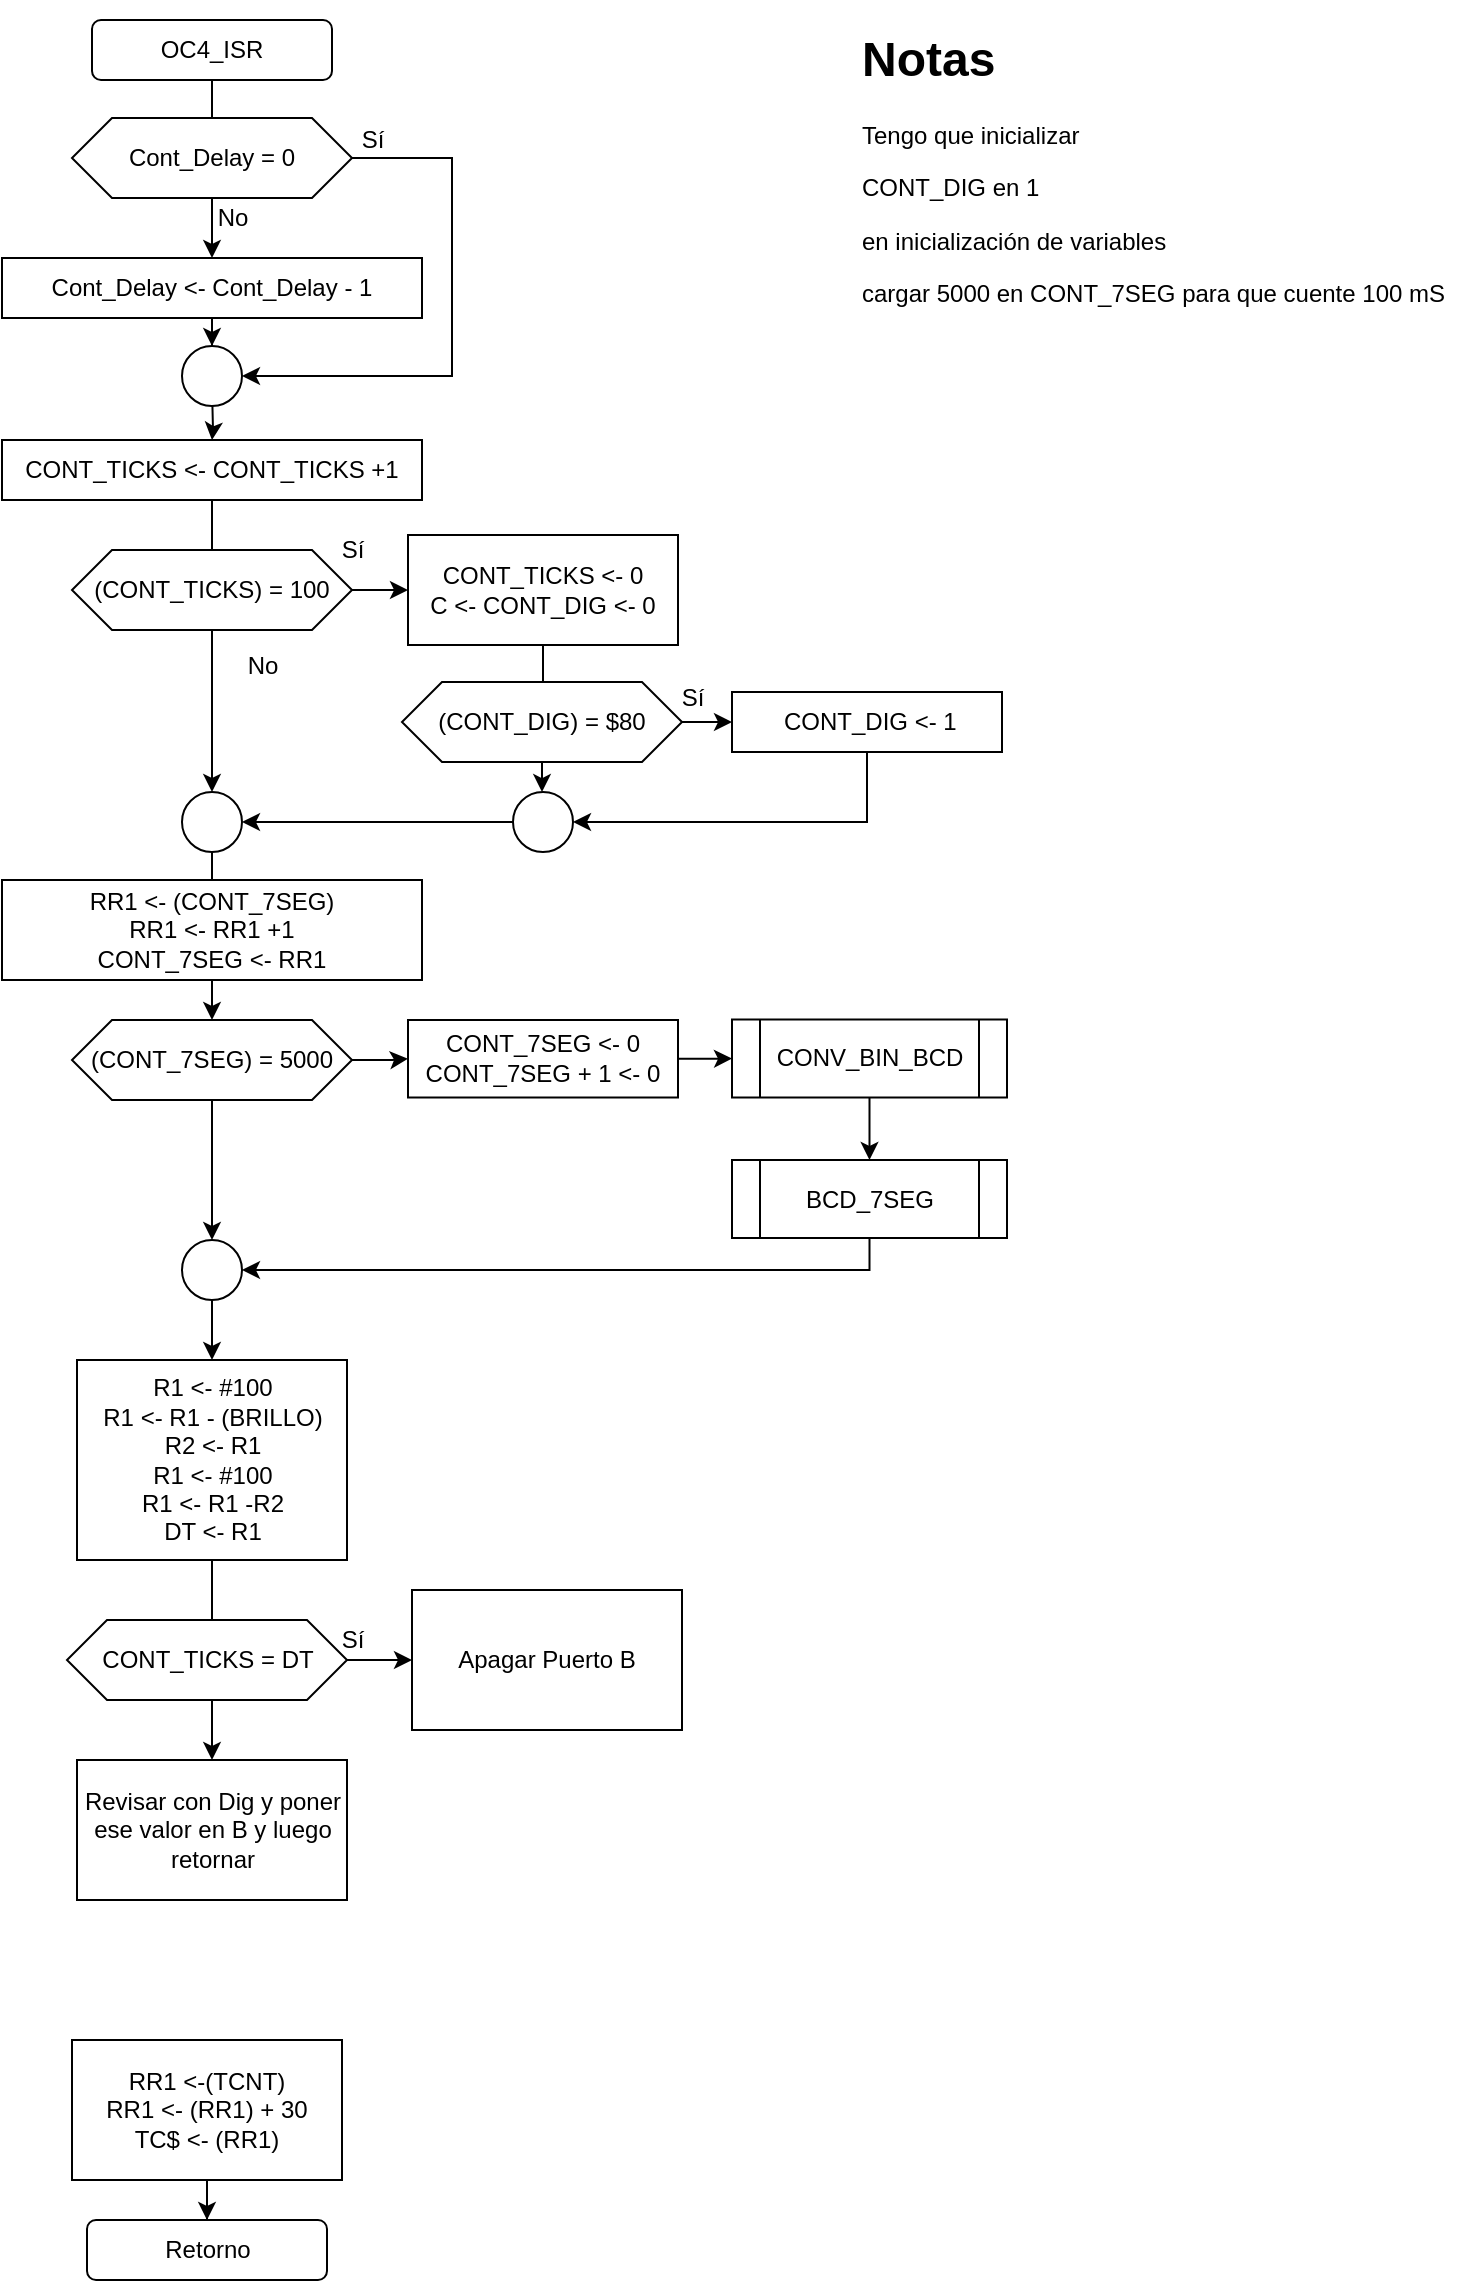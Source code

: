 <mxfile version="14.3.0" type="github">
  <diagram id="nvlADpDcZgPZWJ2YtUpK" name="Page-1">
    <mxGraphModel dx="1182" dy="772" grid="1" gridSize="10" guides="1" tooltips="1" connect="1" arrows="1" fold="1" page="1" pageScale="1" pageWidth="850" pageHeight="1100" math="0" shadow="0">
      <root>
        <mxCell id="0" />
        <mxCell id="1" parent="0" />
        <mxCell id="Sv8G7FpVtAjmq9Fmex0C-13" value="" style="edgeStyle=orthogonalEdgeStyle;rounded=0;orthogonalLoop=1;jettySize=auto;html=1;" parent="1" source="Sv8G7FpVtAjmq9Fmex0C-1" target="Sv8G7FpVtAjmq9Fmex0C-8" edge="1">
          <mxGeometry relative="1" as="geometry" />
        </mxCell>
        <mxCell id="Sv8G7FpVtAjmq9Fmex0C-1" value="OC4_ISR" style="rounded=1;whiteSpace=wrap;html=1;" parent="1" vertex="1">
          <mxGeometry x="200" y="80" width="120" height="30" as="geometry" />
        </mxCell>
        <mxCell id="Sv8G7FpVtAjmq9Fmex0C-35" value="" style="edgeStyle=orthogonalEdgeStyle;rounded=0;orthogonalLoop=1;jettySize=auto;html=1;" parent="1" source="Sv8G7FpVtAjmq9Fmex0C-2" target="Sv8G7FpVtAjmq9Fmex0C-23" edge="1">
          <mxGeometry relative="1" as="geometry" />
        </mxCell>
        <mxCell id="Sv8G7FpVtAjmq9Fmex0C-2" value="CONT_TICKS &amp;lt;- CONT_TICKS +1" style="whiteSpace=wrap;html=1;" parent="1" vertex="1">
          <mxGeometry x="155" y="290" width="210" height="30" as="geometry" />
        </mxCell>
        <mxCell id="Sv8G7FpVtAjmq9Fmex0C-3" value="Retorno" style="rounded=1;whiteSpace=wrap;html=1;" parent="1" vertex="1">
          <mxGeometry x="197.5" y="1180" width="120" height="30" as="geometry" />
        </mxCell>
        <mxCell id="Sv8G7FpVtAjmq9Fmex0C-15" value="" style="edgeStyle=orthogonalEdgeStyle;rounded=0;orthogonalLoop=1;jettySize=auto;html=1;" parent="1" source="Sv8G7FpVtAjmq9Fmex0C-4" target="Sv8G7FpVtAjmq9Fmex0C-3" edge="1">
          <mxGeometry relative="1" as="geometry" />
        </mxCell>
        <mxCell id="Sv8G7FpVtAjmq9Fmex0C-4" value="&lt;div&gt;RR1 &amp;lt;-(TCNT)&lt;/div&gt;&lt;div&gt;RR1 &amp;lt;- (RR1) + 30&lt;br&gt;&lt;/div&gt;&lt;div&gt;TC$ &amp;lt;- (RR1)&lt;/div&gt;" style="whiteSpace=wrap;html=1;" parent="1" vertex="1">
          <mxGeometry x="190" y="1090" width="135" height="70" as="geometry" />
        </mxCell>
        <mxCell id="Sv8G7FpVtAjmq9Fmex0C-7" value="" style="edgeStyle=orthogonalEdgeStyle;rounded=0;orthogonalLoop=1;jettySize=auto;html=1;" parent="1" source="Sv8G7FpVtAjmq9Fmex0C-5" target="Sv8G7FpVtAjmq9Fmex0C-6" edge="1">
          <mxGeometry relative="1" as="geometry" />
        </mxCell>
        <mxCell id="Sv8G7FpVtAjmq9Fmex0C-11" style="edgeStyle=orthogonalEdgeStyle;rounded=0;orthogonalLoop=1;jettySize=auto;html=1;entryX=1;entryY=0.5;entryDx=0;entryDy=0;" parent="1" source="Sv8G7FpVtAjmq9Fmex0C-5" target="Sv8G7FpVtAjmq9Fmex0C-9" edge="1">
          <mxGeometry relative="1" as="geometry">
            <Array as="points">
              <mxPoint x="380" y="149" />
              <mxPoint x="380" y="258" />
            </Array>
          </mxGeometry>
        </mxCell>
        <mxCell id="Sv8G7FpVtAjmq9Fmex0C-5" value="Cont_Delay = 0" style="shape=hexagon;perimeter=hexagonPerimeter2;whiteSpace=wrap;html=1;fixedSize=1;" parent="1" vertex="1">
          <mxGeometry x="190" y="129" width="140" height="40" as="geometry" />
        </mxCell>
        <mxCell id="Sv8G7FpVtAjmq9Fmex0C-14" value="" style="edgeStyle=orthogonalEdgeStyle;rounded=0;orthogonalLoop=1;jettySize=auto;html=1;" parent="1" source="Sv8G7FpVtAjmq9Fmex0C-6" target="Sv8G7FpVtAjmq9Fmex0C-9" edge="1">
          <mxGeometry relative="1" as="geometry" />
        </mxCell>
        <mxCell id="Sv8G7FpVtAjmq9Fmex0C-6" value="Cont_Delay &amp;lt;- Cont_Delay - 1" style="whiteSpace=wrap;html=1;" parent="1" vertex="1">
          <mxGeometry x="155" y="199" width="210" height="30" as="geometry" />
        </mxCell>
        <mxCell id="Sv8G7FpVtAjmq9Fmex0C-8" value="No" style="text;html=1;align=center;verticalAlign=middle;resizable=0;points=[];autosize=1;" parent="1" vertex="1">
          <mxGeometry x="255" y="169" width="30" height="20" as="geometry" />
        </mxCell>
        <mxCell id="Sv8G7FpVtAjmq9Fmex0C-19" value="" style="edgeStyle=orthogonalEdgeStyle;rounded=0;orthogonalLoop=1;jettySize=auto;html=1;" parent="1" target="Sv8G7FpVtAjmq9Fmex0C-2" edge="1">
          <mxGeometry relative="1" as="geometry">
            <mxPoint x="260" y="264" as="sourcePoint" />
          </mxGeometry>
        </mxCell>
        <mxCell id="Sv8G7FpVtAjmq9Fmex0C-9" value="" style="ellipse;whiteSpace=wrap;html=1;aspect=fixed;" parent="1" vertex="1">
          <mxGeometry x="245" y="243" width="30" height="30" as="geometry" />
        </mxCell>
        <mxCell id="Sv8G7FpVtAjmq9Fmex0C-12" value="Sí" style="text;html=1;align=center;verticalAlign=middle;resizable=0;points=[];autosize=1;" parent="1" vertex="1">
          <mxGeometry x="325" y="130" width="30" height="20" as="geometry" />
        </mxCell>
        <mxCell id="Sv8G7FpVtAjmq9Fmex0C-30" value="" style="edgeStyle=orthogonalEdgeStyle;rounded=0;orthogonalLoop=1;jettySize=auto;html=1;" parent="1" source="Sv8G7FpVtAjmq9Fmex0C-22" target="Sv8G7FpVtAjmq9Fmex0C-24" edge="1">
          <mxGeometry relative="1" as="geometry" />
        </mxCell>
        <mxCell id="Sv8G7FpVtAjmq9Fmex0C-22" value="(CONT_TICKS) = 100" style="shape=hexagon;perimeter=hexagonPerimeter2;whiteSpace=wrap;html=1;fixedSize=1;" parent="1" vertex="1">
          <mxGeometry x="190" y="345" width="140" height="40" as="geometry" />
        </mxCell>
        <mxCell id="XxXn5KxVC9YCPhlmLI4y-7" value="" style="edgeStyle=orthogonalEdgeStyle;rounded=0;orthogonalLoop=1;jettySize=auto;html=1;" edge="1" parent="1" source="Sv8G7FpVtAjmq9Fmex0C-23" target="XxXn5KxVC9YCPhlmLI4y-6">
          <mxGeometry relative="1" as="geometry" />
        </mxCell>
        <mxCell id="Sv8G7FpVtAjmq9Fmex0C-23" value="" style="ellipse;whiteSpace=wrap;html=1;aspect=fixed;" parent="1" vertex="1">
          <mxGeometry x="245" y="466" width="30" height="30" as="geometry" />
        </mxCell>
        <mxCell id="Sv8G7FpVtAjmq9Fmex0C-31" value="" style="edgeStyle=orthogonalEdgeStyle;rounded=0;orthogonalLoop=1;jettySize=auto;html=1;" parent="1" source="Sv8G7FpVtAjmq9Fmex0C-24" target="Sv8G7FpVtAjmq9Fmex0C-25" edge="1">
          <mxGeometry relative="1" as="geometry" />
        </mxCell>
        <mxCell id="Sv8G7FpVtAjmq9Fmex0C-24" value="&lt;div&gt;CONT_TICKS &amp;lt;- 0&lt;/div&gt;&lt;div&gt;C &amp;lt;- CONT_DIG &amp;lt;- 0&lt;br&gt;&lt;/div&gt;" style="whiteSpace=wrap;html=1;" parent="1" vertex="1">
          <mxGeometry x="358" y="337.5" width="135" height="55" as="geometry" />
        </mxCell>
        <mxCell id="Sv8G7FpVtAjmq9Fmex0C-28" value="" style="edgeStyle=orthogonalEdgeStyle;rounded=0;orthogonalLoop=1;jettySize=auto;html=1;" parent="1" source="Sv8G7FpVtAjmq9Fmex0C-25" target="Sv8G7FpVtAjmq9Fmex0C-26" edge="1">
          <mxGeometry relative="1" as="geometry" />
        </mxCell>
        <mxCell id="Sv8G7FpVtAjmq9Fmex0C-38" value="" style="edgeStyle=orthogonalEdgeStyle;rounded=0;orthogonalLoop=1;jettySize=auto;html=1;" parent="1" source="Sv8G7FpVtAjmq9Fmex0C-25" target="Sv8G7FpVtAjmq9Fmex0C-36" edge="1">
          <mxGeometry relative="1" as="geometry">
            <Array as="points">
              <mxPoint x="426" y="466" />
            </Array>
          </mxGeometry>
        </mxCell>
        <mxCell id="Sv8G7FpVtAjmq9Fmex0C-25" value="(CONT_DIG) = $80" style="shape=hexagon;perimeter=hexagonPerimeter2;whiteSpace=wrap;html=1;fixedSize=1;" parent="1" vertex="1">
          <mxGeometry x="355" y="411" width="140" height="40" as="geometry" />
        </mxCell>
        <mxCell id="Sv8G7FpVtAjmq9Fmex0C-39" style="edgeStyle=orthogonalEdgeStyle;rounded=0;orthogonalLoop=1;jettySize=auto;html=1;entryX=1;entryY=0.5;entryDx=0;entryDy=0;" parent="1" source="Sv8G7FpVtAjmq9Fmex0C-26" target="Sv8G7FpVtAjmq9Fmex0C-36" edge="1">
          <mxGeometry relative="1" as="geometry">
            <Array as="points">
              <mxPoint x="588" y="481" />
            </Array>
          </mxGeometry>
        </mxCell>
        <mxCell id="Sv8G7FpVtAjmq9Fmex0C-26" value="&lt;div&gt;&amp;nbsp;CONT_DIG &amp;lt;- 1&lt;br&gt;&lt;/div&gt;" style="whiteSpace=wrap;html=1;" parent="1" vertex="1">
          <mxGeometry x="520" y="416" width="135" height="30" as="geometry" />
        </mxCell>
        <mxCell id="Sv8G7FpVtAjmq9Fmex0C-27" value="&lt;h1&gt;Notas&lt;/h1&gt;&lt;p&gt;Tengo que inicializar&lt;/p&gt;&lt;p&gt;CONT_DIG en 1 &lt;br&gt;&lt;/p&gt;&lt;p&gt;en inicialización de variables&lt;/p&gt;&lt;p&gt;cargar 5000 en CONT_7SEG para que cuente 100 mS&lt;/p&gt;&lt;p&gt;DT =&amp;nbsp; BRILLO???&lt;br&gt;&lt;/p&gt;" style="text;html=1;strokeColor=none;fillColor=none;spacing=5;spacingTop=-20;whiteSpace=wrap;overflow=hidden;rounded=0;" parent="1" vertex="1">
          <mxGeometry x="580" y="80" width="310" height="150" as="geometry" />
        </mxCell>
        <mxCell id="Sv8G7FpVtAjmq9Fmex0C-33" value="Sí" style="text;html=1;align=center;verticalAlign=middle;resizable=0;points=[];autosize=1;" parent="1" vertex="1">
          <mxGeometry x="485" y="409" width="30" height="20" as="geometry" />
        </mxCell>
        <mxCell id="Sv8G7FpVtAjmq9Fmex0C-34" value="Sí" style="text;html=1;align=center;verticalAlign=middle;resizable=0;points=[];autosize=1;" parent="1" vertex="1">
          <mxGeometry x="315" y="335" width="30" height="20" as="geometry" />
        </mxCell>
        <mxCell id="XxXn5KxVC9YCPhlmLI4y-1" style="edgeStyle=orthogonalEdgeStyle;rounded=0;orthogonalLoop=1;jettySize=auto;html=1;entryX=1;entryY=0.5;entryDx=0;entryDy=0;" edge="1" parent="1" source="Sv8G7FpVtAjmq9Fmex0C-36" target="Sv8G7FpVtAjmq9Fmex0C-23">
          <mxGeometry relative="1" as="geometry" />
        </mxCell>
        <mxCell id="Sv8G7FpVtAjmq9Fmex0C-36" value="" style="ellipse;whiteSpace=wrap;html=1;aspect=fixed;" parent="1" vertex="1">
          <mxGeometry x="410.5" y="466" width="30" height="30" as="geometry" />
        </mxCell>
        <mxCell id="XxXn5KxVC9YCPhlmLI4y-2" value="No" style="text;html=1;align=center;verticalAlign=middle;resizable=0;points=[];autosize=1;" vertex="1" parent="1">
          <mxGeometry x="270" y="392.5" width="30" height="20" as="geometry" />
        </mxCell>
        <mxCell id="XxXn5KxVC9YCPhlmLI4y-24" value="" style="edgeStyle=orthogonalEdgeStyle;rounded=0;orthogonalLoop=1;jettySize=auto;html=1;" edge="1" parent="1" source="XxXn5KxVC9YCPhlmLI4y-4" target="XxXn5KxVC9YCPhlmLI4y-20">
          <mxGeometry relative="1" as="geometry" />
        </mxCell>
        <mxCell id="XxXn5KxVC9YCPhlmLI4y-10" value="" style="edgeStyle=orthogonalEdgeStyle;rounded=0;orthogonalLoop=1;jettySize=auto;html=1;" edge="1" parent="1" source="XxXn5KxVC9YCPhlmLI4y-6" target="XxXn5KxVC9YCPhlmLI4y-8">
          <mxGeometry relative="1" as="geometry" />
        </mxCell>
        <mxCell id="XxXn5KxVC9YCPhlmLI4y-16" value="" style="edgeStyle=orthogonalEdgeStyle;rounded=0;orthogonalLoop=1;jettySize=auto;html=1;" edge="1" parent="1" source="XxXn5KxVC9YCPhlmLI4y-6" target="XxXn5KxVC9YCPhlmLI4y-15">
          <mxGeometry relative="1" as="geometry" />
        </mxCell>
        <mxCell id="XxXn5KxVC9YCPhlmLI4y-6" value="(CONT_7SEG) = 5000" style="shape=hexagon;perimeter=hexagonPerimeter2;whiteSpace=wrap;html=1;fixedSize=1;" vertex="1" parent="1">
          <mxGeometry x="190" y="580" width="140" height="40" as="geometry" />
        </mxCell>
        <mxCell id="XxXn5KxVC9YCPhlmLI4y-14" value="" style="edgeStyle=orthogonalEdgeStyle;rounded=0;orthogonalLoop=1;jettySize=auto;html=1;" edge="1" parent="1" source="XxXn5KxVC9YCPhlmLI4y-8" target="XxXn5KxVC9YCPhlmLI4y-11">
          <mxGeometry relative="1" as="geometry" />
        </mxCell>
        <mxCell id="XxXn5KxVC9YCPhlmLI4y-8" value="&lt;div&gt;CONT_7SEG &amp;lt;- 0&lt;/div&gt;&lt;div&gt;CONT_7SEG + 1 &amp;lt;- 0&lt;/div&gt;" style="whiteSpace=wrap;html=1;" vertex="1" parent="1">
          <mxGeometry x="358" y="580" width="135" height="38.75" as="geometry" />
        </mxCell>
        <mxCell id="XxXn5KxVC9YCPhlmLI4y-9" value="&lt;div&gt;RR1 &amp;lt;- (CONT_7SEG)&lt;/div&gt;&lt;div&gt;RR1 &amp;lt;- RR1 +1&lt;/div&gt;&lt;div&gt;CONT_7SEG &amp;lt;- RR1&lt;br&gt;&lt;/div&gt;" style="whiteSpace=wrap;html=1;" vertex="1" parent="1">
          <mxGeometry x="155" y="510" width="210" height="50" as="geometry" />
        </mxCell>
        <mxCell id="XxXn5KxVC9YCPhlmLI4y-13" value="" style="edgeStyle=orthogonalEdgeStyle;rounded=0;orthogonalLoop=1;jettySize=auto;html=1;" edge="1" parent="1" source="XxXn5KxVC9YCPhlmLI4y-11" target="XxXn5KxVC9YCPhlmLI4y-12">
          <mxGeometry relative="1" as="geometry" />
        </mxCell>
        <mxCell id="XxXn5KxVC9YCPhlmLI4y-11" value="CONV_BIN_BCD" style="shape=process;whiteSpace=wrap;html=1;backgroundOutline=1;" vertex="1" parent="1">
          <mxGeometry x="520" y="579.75" width="137.5" height="39" as="geometry" />
        </mxCell>
        <mxCell id="XxXn5KxVC9YCPhlmLI4y-19" style="edgeStyle=orthogonalEdgeStyle;rounded=0;orthogonalLoop=1;jettySize=auto;html=1;entryX=1;entryY=0.5;entryDx=0;entryDy=0;" edge="1" parent="1" source="XxXn5KxVC9YCPhlmLI4y-12" target="XxXn5KxVC9YCPhlmLI4y-15">
          <mxGeometry relative="1" as="geometry">
            <Array as="points">
              <mxPoint x="589" y="705" />
            </Array>
          </mxGeometry>
        </mxCell>
        <mxCell id="XxXn5KxVC9YCPhlmLI4y-12" value="BCD_7SEG" style="shape=process;whiteSpace=wrap;html=1;backgroundOutline=1;" vertex="1" parent="1">
          <mxGeometry x="520" y="650" width="137.5" height="39" as="geometry" />
        </mxCell>
        <mxCell id="XxXn5KxVC9YCPhlmLI4y-18" value="" style="edgeStyle=orthogonalEdgeStyle;rounded=0;orthogonalLoop=1;jettySize=auto;html=1;" edge="1" parent="1" source="XxXn5KxVC9YCPhlmLI4y-15" target="XxXn5KxVC9YCPhlmLI4y-17">
          <mxGeometry relative="1" as="geometry" />
        </mxCell>
        <mxCell id="XxXn5KxVC9YCPhlmLI4y-15" value="" style="ellipse;whiteSpace=wrap;html=1;aspect=fixed;" vertex="1" parent="1">
          <mxGeometry x="245" y="690" width="30" height="30" as="geometry" />
        </mxCell>
        <mxCell id="XxXn5KxVC9YCPhlmLI4y-27" value="" style="edgeStyle=orthogonalEdgeStyle;rounded=0;orthogonalLoop=1;jettySize=auto;html=1;" edge="1" parent="1" source="XxXn5KxVC9YCPhlmLI4y-17" target="XxXn5KxVC9YCPhlmLI4y-22">
          <mxGeometry relative="1" as="geometry" />
        </mxCell>
        <mxCell id="XxXn5KxVC9YCPhlmLI4y-17" value="&lt;div&gt;R1 &amp;lt;- #100&lt;/div&gt;&lt;div&gt;R1 &amp;lt;- R1 - (BRILLO)&lt;br&gt;&lt;/div&gt;&lt;div&gt;R2 &amp;lt;- R1&lt;/div&gt;&lt;div&gt;R1 &amp;lt;- #100&lt;/div&gt;&lt;div&gt;R1 &amp;lt;- R1 -R2&lt;/div&gt;&lt;div&gt;DT &amp;lt;- R1&lt;br&gt;&lt;/div&gt;" style="whiteSpace=wrap;html=1;" vertex="1" parent="1">
          <mxGeometry x="192.5" y="750" width="135" height="100" as="geometry" />
        </mxCell>
        <mxCell id="XxXn5KxVC9YCPhlmLI4y-20" value="Apagar Puerto B" style="whiteSpace=wrap;html=1;" vertex="1" parent="1">
          <mxGeometry x="360" y="865" width="135" height="70" as="geometry" />
        </mxCell>
        <mxCell id="XxXn5KxVC9YCPhlmLI4y-22" value="Revisar con Dig y poner ese valor en B y luego retornar" style="whiteSpace=wrap;html=1;" vertex="1" parent="1">
          <mxGeometry x="192.5" y="950" width="135" height="70" as="geometry" />
        </mxCell>
        <mxCell id="XxXn5KxVC9YCPhlmLI4y-25" value="Sí" style="text;html=1;align=center;verticalAlign=middle;resizable=0;points=[];autosize=1;" vertex="1" parent="1">
          <mxGeometry x="315" y="880" width="30" height="20" as="geometry" />
        </mxCell>
        <mxCell id="XxXn5KxVC9YCPhlmLI4y-4" value="CONT_TICKS = DT" style="shape=hexagon;perimeter=hexagonPerimeter2;whiteSpace=wrap;html=1;fixedSize=1;" vertex="1" parent="1">
          <mxGeometry x="187.5" y="880" width="140" height="40" as="geometry" />
        </mxCell>
      </root>
    </mxGraphModel>
  </diagram>
</mxfile>
